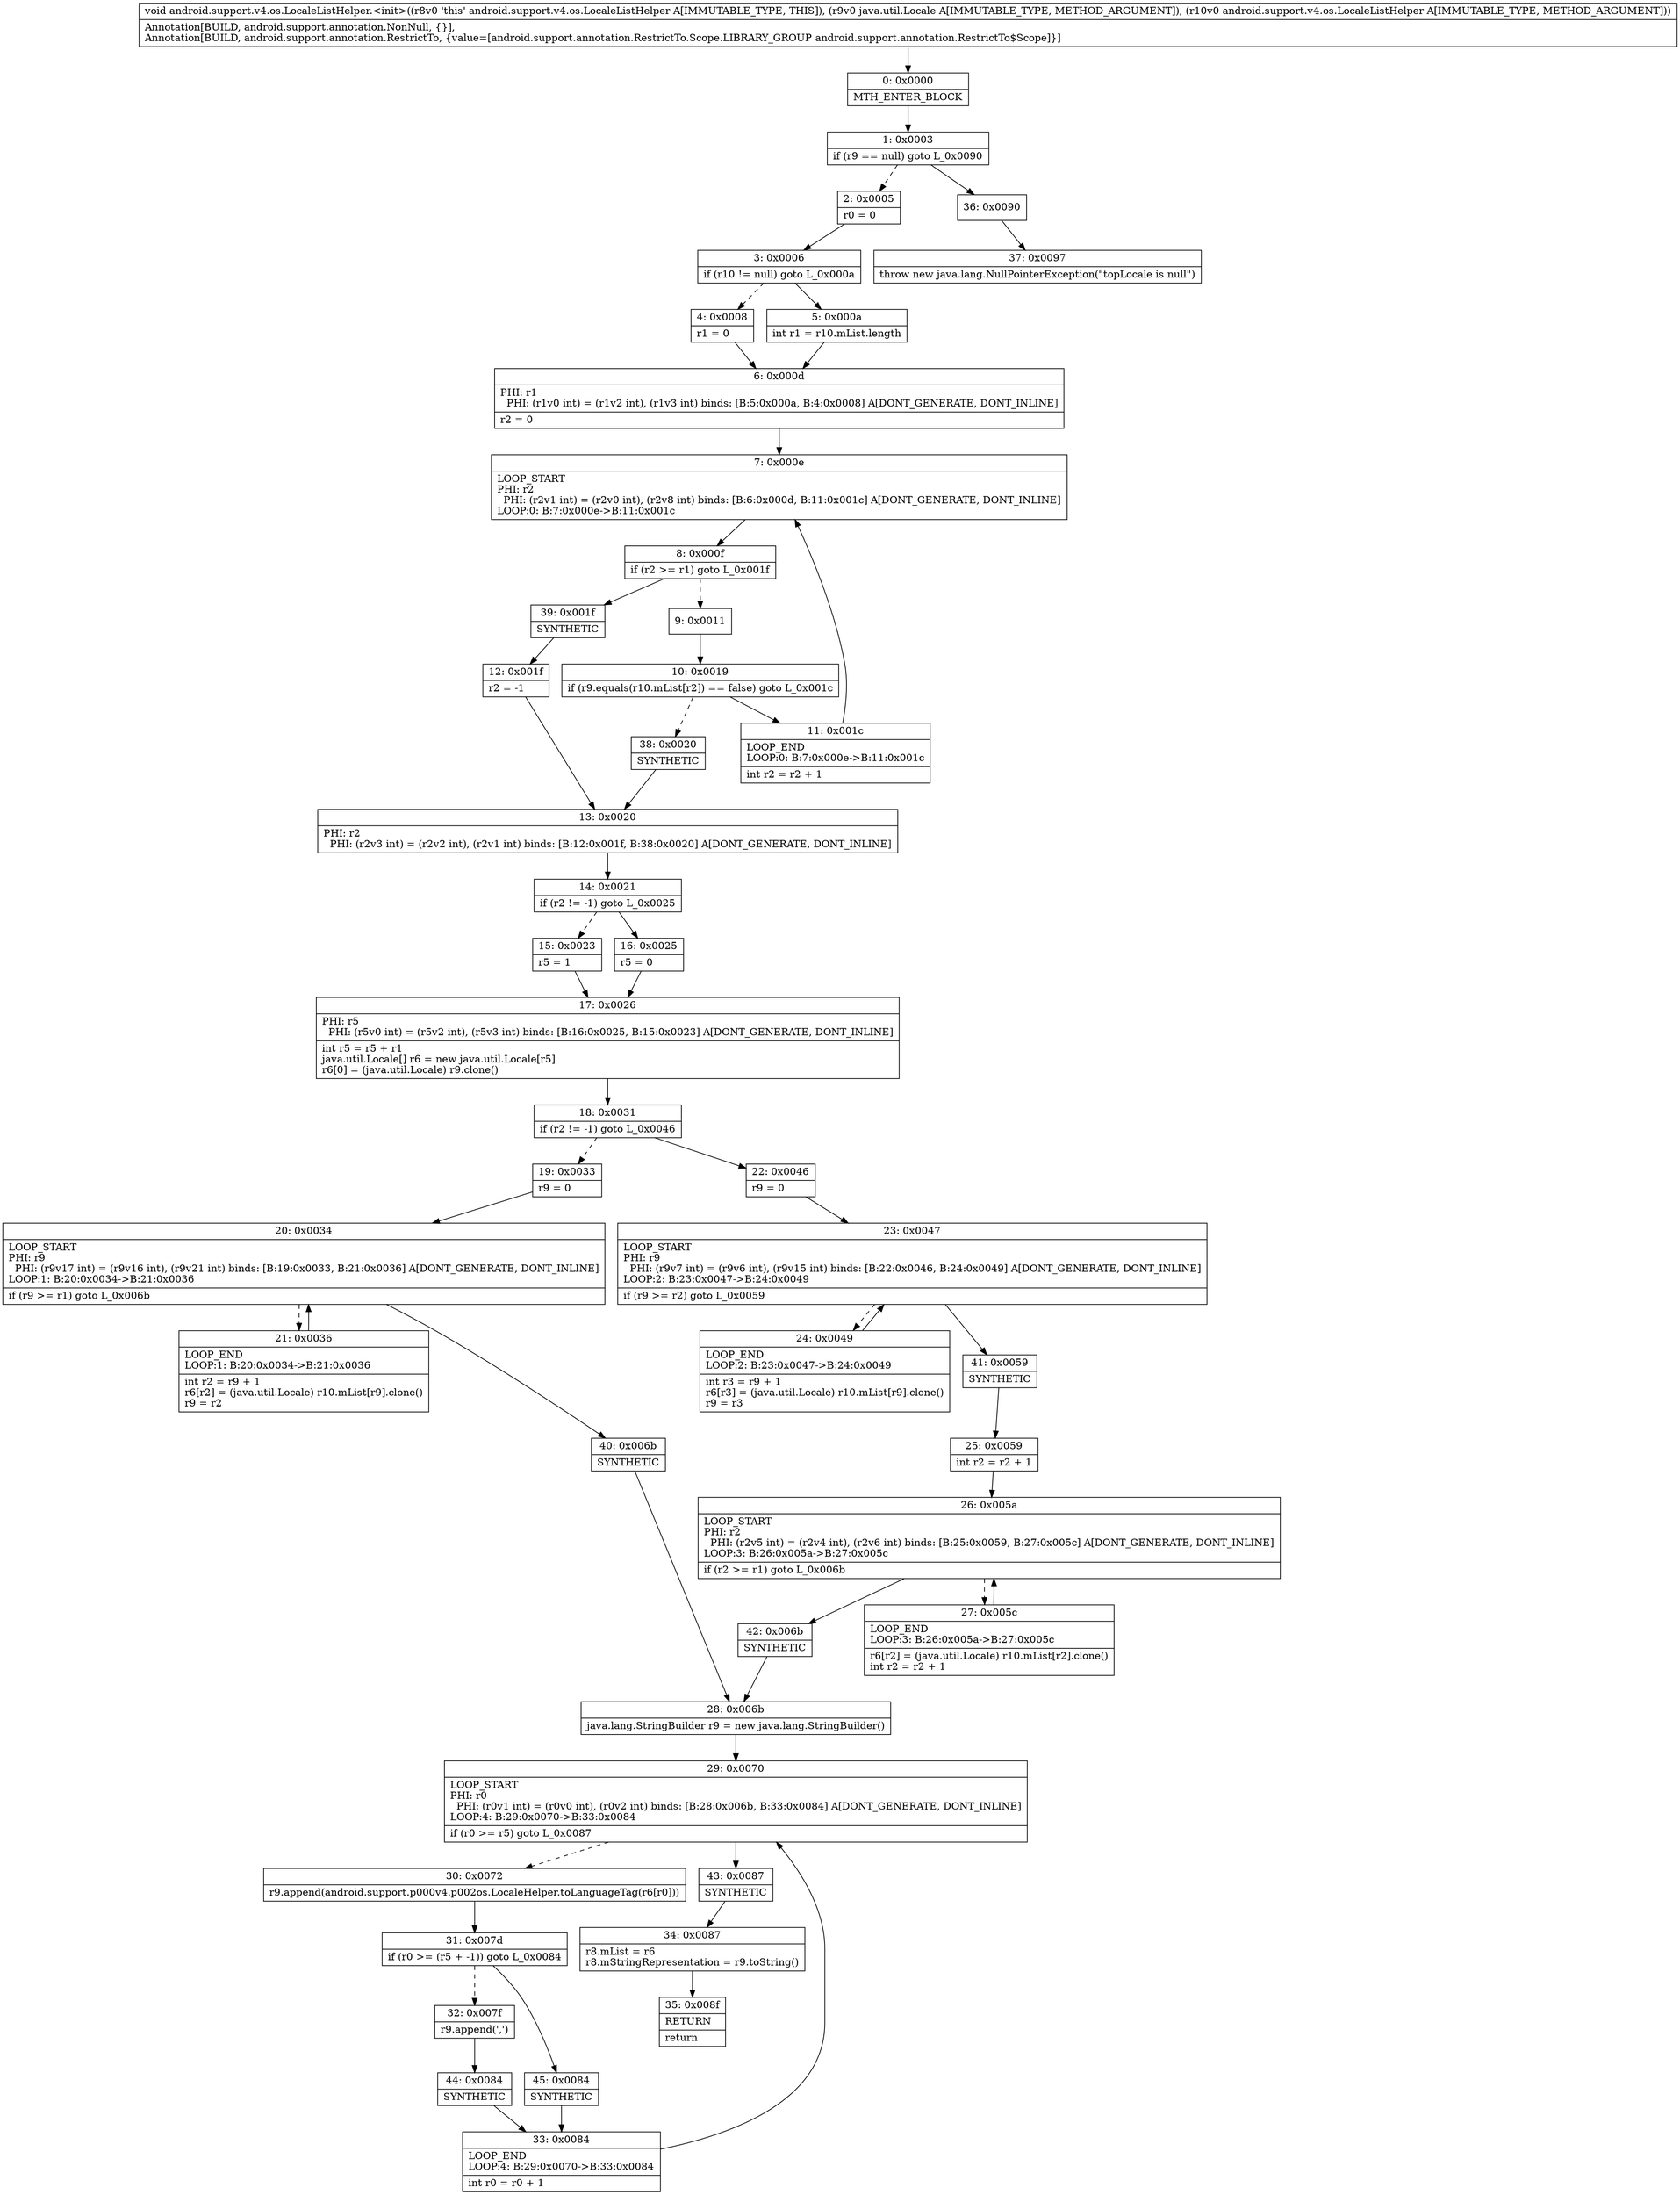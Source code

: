 digraph "CFG forandroid.support.v4.os.LocaleListHelper.\<init\>(Ljava\/util\/Locale;Landroid\/support\/v4\/os\/LocaleListHelper;)V" {
Node_0 [shape=record,label="{0\:\ 0x0000|MTH_ENTER_BLOCK\l}"];
Node_1 [shape=record,label="{1\:\ 0x0003|if (r9 == null) goto L_0x0090\l}"];
Node_2 [shape=record,label="{2\:\ 0x0005|r0 = 0\l}"];
Node_3 [shape=record,label="{3\:\ 0x0006|if (r10 != null) goto L_0x000a\l}"];
Node_4 [shape=record,label="{4\:\ 0x0008|r1 = 0\l}"];
Node_5 [shape=record,label="{5\:\ 0x000a|int r1 = r10.mList.length\l}"];
Node_6 [shape=record,label="{6\:\ 0x000d|PHI: r1 \l  PHI: (r1v0 int) = (r1v2 int), (r1v3 int) binds: [B:5:0x000a, B:4:0x0008] A[DONT_GENERATE, DONT_INLINE]\l|r2 = 0\l}"];
Node_7 [shape=record,label="{7\:\ 0x000e|LOOP_START\lPHI: r2 \l  PHI: (r2v1 int) = (r2v0 int), (r2v8 int) binds: [B:6:0x000d, B:11:0x001c] A[DONT_GENERATE, DONT_INLINE]\lLOOP:0: B:7:0x000e\-\>B:11:0x001c\l}"];
Node_8 [shape=record,label="{8\:\ 0x000f|if (r2 \>= r1) goto L_0x001f\l}"];
Node_9 [shape=record,label="{9\:\ 0x0011}"];
Node_10 [shape=record,label="{10\:\ 0x0019|if (r9.equals(r10.mList[r2]) == false) goto L_0x001c\l}"];
Node_11 [shape=record,label="{11\:\ 0x001c|LOOP_END\lLOOP:0: B:7:0x000e\-\>B:11:0x001c\l|int r2 = r2 + 1\l}"];
Node_12 [shape=record,label="{12\:\ 0x001f|r2 = \-1\l}"];
Node_13 [shape=record,label="{13\:\ 0x0020|PHI: r2 \l  PHI: (r2v3 int) = (r2v2 int), (r2v1 int) binds: [B:12:0x001f, B:38:0x0020] A[DONT_GENERATE, DONT_INLINE]\l}"];
Node_14 [shape=record,label="{14\:\ 0x0021|if (r2 != \-1) goto L_0x0025\l}"];
Node_15 [shape=record,label="{15\:\ 0x0023|r5 = 1\l}"];
Node_16 [shape=record,label="{16\:\ 0x0025|r5 = 0\l}"];
Node_17 [shape=record,label="{17\:\ 0x0026|PHI: r5 \l  PHI: (r5v0 int) = (r5v2 int), (r5v3 int) binds: [B:16:0x0025, B:15:0x0023] A[DONT_GENERATE, DONT_INLINE]\l|int r5 = r5 + r1\ljava.util.Locale[] r6 = new java.util.Locale[r5]\lr6[0] = (java.util.Locale) r9.clone()\l}"];
Node_18 [shape=record,label="{18\:\ 0x0031|if (r2 != \-1) goto L_0x0046\l}"];
Node_19 [shape=record,label="{19\:\ 0x0033|r9 = 0\l}"];
Node_20 [shape=record,label="{20\:\ 0x0034|LOOP_START\lPHI: r9 \l  PHI: (r9v17 int) = (r9v16 int), (r9v21 int) binds: [B:19:0x0033, B:21:0x0036] A[DONT_GENERATE, DONT_INLINE]\lLOOP:1: B:20:0x0034\-\>B:21:0x0036\l|if (r9 \>= r1) goto L_0x006b\l}"];
Node_21 [shape=record,label="{21\:\ 0x0036|LOOP_END\lLOOP:1: B:20:0x0034\-\>B:21:0x0036\l|int r2 = r9 + 1\lr6[r2] = (java.util.Locale) r10.mList[r9].clone()\lr9 = r2\l}"];
Node_22 [shape=record,label="{22\:\ 0x0046|r9 = 0\l}"];
Node_23 [shape=record,label="{23\:\ 0x0047|LOOP_START\lPHI: r9 \l  PHI: (r9v7 int) = (r9v6 int), (r9v15 int) binds: [B:22:0x0046, B:24:0x0049] A[DONT_GENERATE, DONT_INLINE]\lLOOP:2: B:23:0x0047\-\>B:24:0x0049\l|if (r9 \>= r2) goto L_0x0059\l}"];
Node_24 [shape=record,label="{24\:\ 0x0049|LOOP_END\lLOOP:2: B:23:0x0047\-\>B:24:0x0049\l|int r3 = r9 + 1\lr6[r3] = (java.util.Locale) r10.mList[r9].clone()\lr9 = r3\l}"];
Node_25 [shape=record,label="{25\:\ 0x0059|int r2 = r2 + 1\l}"];
Node_26 [shape=record,label="{26\:\ 0x005a|LOOP_START\lPHI: r2 \l  PHI: (r2v5 int) = (r2v4 int), (r2v6 int) binds: [B:25:0x0059, B:27:0x005c] A[DONT_GENERATE, DONT_INLINE]\lLOOP:3: B:26:0x005a\-\>B:27:0x005c\l|if (r2 \>= r1) goto L_0x006b\l}"];
Node_27 [shape=record,label="{27\:\ 0x005c|LOOP_END\lLOOP:3: B:26:0x005a\-\>B:27:0x005c\l|r6[r2] = (java.util.Locale) r10.mList[r2].clone()\lint r2 = r2 + 1\l}"];
Node_28 [shape=record,label="{28\:\ 0x006b|java.lang.StringBuilder r9 = new java.lang.StringBuilder()\l}"];
Node_29 [shape=record,label="{29\:\ 0x0070|LOOP_START\lPHI: r0 \l  PHI: (r0v1 int) = (r0v0 int), (r0v2 int) binds: [B:28:0x006b, B:33:0x0084] A[DONT_GENERATE, DONT_INLINE]\lLOOP:4: B:29:0x0070\-\>B:33:0x0084\l|if (r0 \>= r5) goto L_0x0087\l}"];
Node_30 [shape=record,label="{30\:\ 0x0072|r9.append(android.support.p000v4.p002os.LocaleHelper.toLanguageTag(r6[r0]))\l}"];
Node_31 [shape=record,label="{31\:\ 0x007d|if (r0 \>= (r5 + \-1)) goto L_0x0084\l}"];
Node_32 [shape=record,label="{32\:\ 0x007f|r9.append(',')\l}"];
Node_33 [shape=record,label="{33\:\ 0x0084|LOOP_END\lLOOP:4: B:29:0x0070\-\>B:33:0x0084\l|int r0 = r0 + 1\l}"];
Node_34 [shape=record,label="{34\:\ 0x0087|r8.mList = r6\lr8.mStringRepresentation = r9.toString()\l}"];
Node_35 [shape=record,label="{35\:\ 0x008f|RETURN\l|return\l}"];
Node_36 [shape=record,label="{36\:\ 0x0090}"];
Node_37 [shape=record,label="{37\:\ 0x0097|throw new java.lang.NullPointerException(\"topLocale is null\")\l}"];
Node_38 [shape=record,label="{38\:\ 0x0020|SYNTHETIC\l}"];
Node_39 [shape=record,label="{39\:\ 0x001f|SYNTHETIC\l}"];
Node_40 [shape=record,label="{40\:\ 0x006b|SYNTHETIC\l}"];
Node_41 [shape=record,label="{41\:\ 0x0059|SYNTHETIC\l}"];
Node_42 [shape=record,label="{42\:\ 0x006b|SYNTHETIC\l}"];
Node_43 [shape=record,label="{43\:\ 0x0087|SYNTHETIC\l}"];
Node_44 [shape=record,label="{44\:\ 0x0084|SYNTHETIC\l}"];
Node_45 [shape=record,label="{45\:\ 0x0084|SYNTHETIC\l}"];
MethodNode[shape=record,label="{void android.support.v4.os.LocaleListHelper.\<init\>((r8v0 'this' android.support.v4.os.LocaleListHelper A[IMMUTABLE_TYPE, THIS]), (r9v0 java.util.Locale A[IMMUTABLE_TYPE, METHOD_ARGUMENT]), (r10v0 android.support.v4.os.LocaleListHelper A[IMMUTABLE_TYPE, METHOD_ARGUMENT]))  | Annotation[BUILD, android.support.annotation.NonNull, \{\}], \lAnnotation[BUILD, android.support.annotation.RestrictTo, \{value=[android.support.annotation.RestrictTo.Scope.LIBRARY_GROUP android.support.annotation.RestrictTo$Scope]\}]\l}"];
MethodNode -> Node_0;
Node_0 -> Node_1;
Node_1 -> Node_2[style=dashed];
Node_1 -> Node_36;
Node_2 -> Node_3;
Node_3 -> Node_4[style=dashed];
Node_3 -> Node_5;
Node_4 -> Node_6;
Node_5 -> Node_6;
Node_6 -> Node_7;
Node_7 -> Node_8;
Node_8 -> Node_9[style=dashed];
Node_8 -> Node_39;
Node_9 -> Node_10;
Node_10 -> Node_11;
Node_10 -> Node_38[style=dashed];
Node_11 -> Node_7;
Node_12 -> Node_13;
Node_13 -> Node_14;
Node_14 -> Node_15[style=dashed];
Node_14 -> Node_16;
Node_15 -> Node_17;
Node_16 -> Node_17;
Node_17 -> Node_18;
Node_18 -> Node_19[style=dashed];
Node_18 -> Node_22;
Node_19 -> Node_20;
Node_20 -> Node_21[style=dashed];
Node_20 -> Node_40;
Node_21 -> Node_20;
Node_22 -> Node_23;
Node_23 -> Node_24[style=dashed];
Node_23 -> Node_41;
Node_24 -> Node_23;
Node_25 -> Node_26;
Node_26 -> Node_27[style=dashed];
Node_26 -> Node_42;
Node_27 -> Node_26;
Node_28 -> Node_29;
Node_29 -> Node_30[style=dashed];
Node_29 -> Node_43;
Node_30 -> Node_31;
Node_31 -> Node_32[style=dashed];
Node_31 -> Node_45;
Node_32 -> Node_44;
Node_33 -> Node_29;
Node_34 -> Node_35;
Node_36 -> Node_37;
Node_38 -> Node_13;
Node_39 -> Node_12;
Node_40 -> Node_28;
Node_41 -> Node_25;
Node_42 -> Node_28;
Node_43 -> Node_34;
Node_44 -> Node_33;
Node_45 -> Node_33;
}

